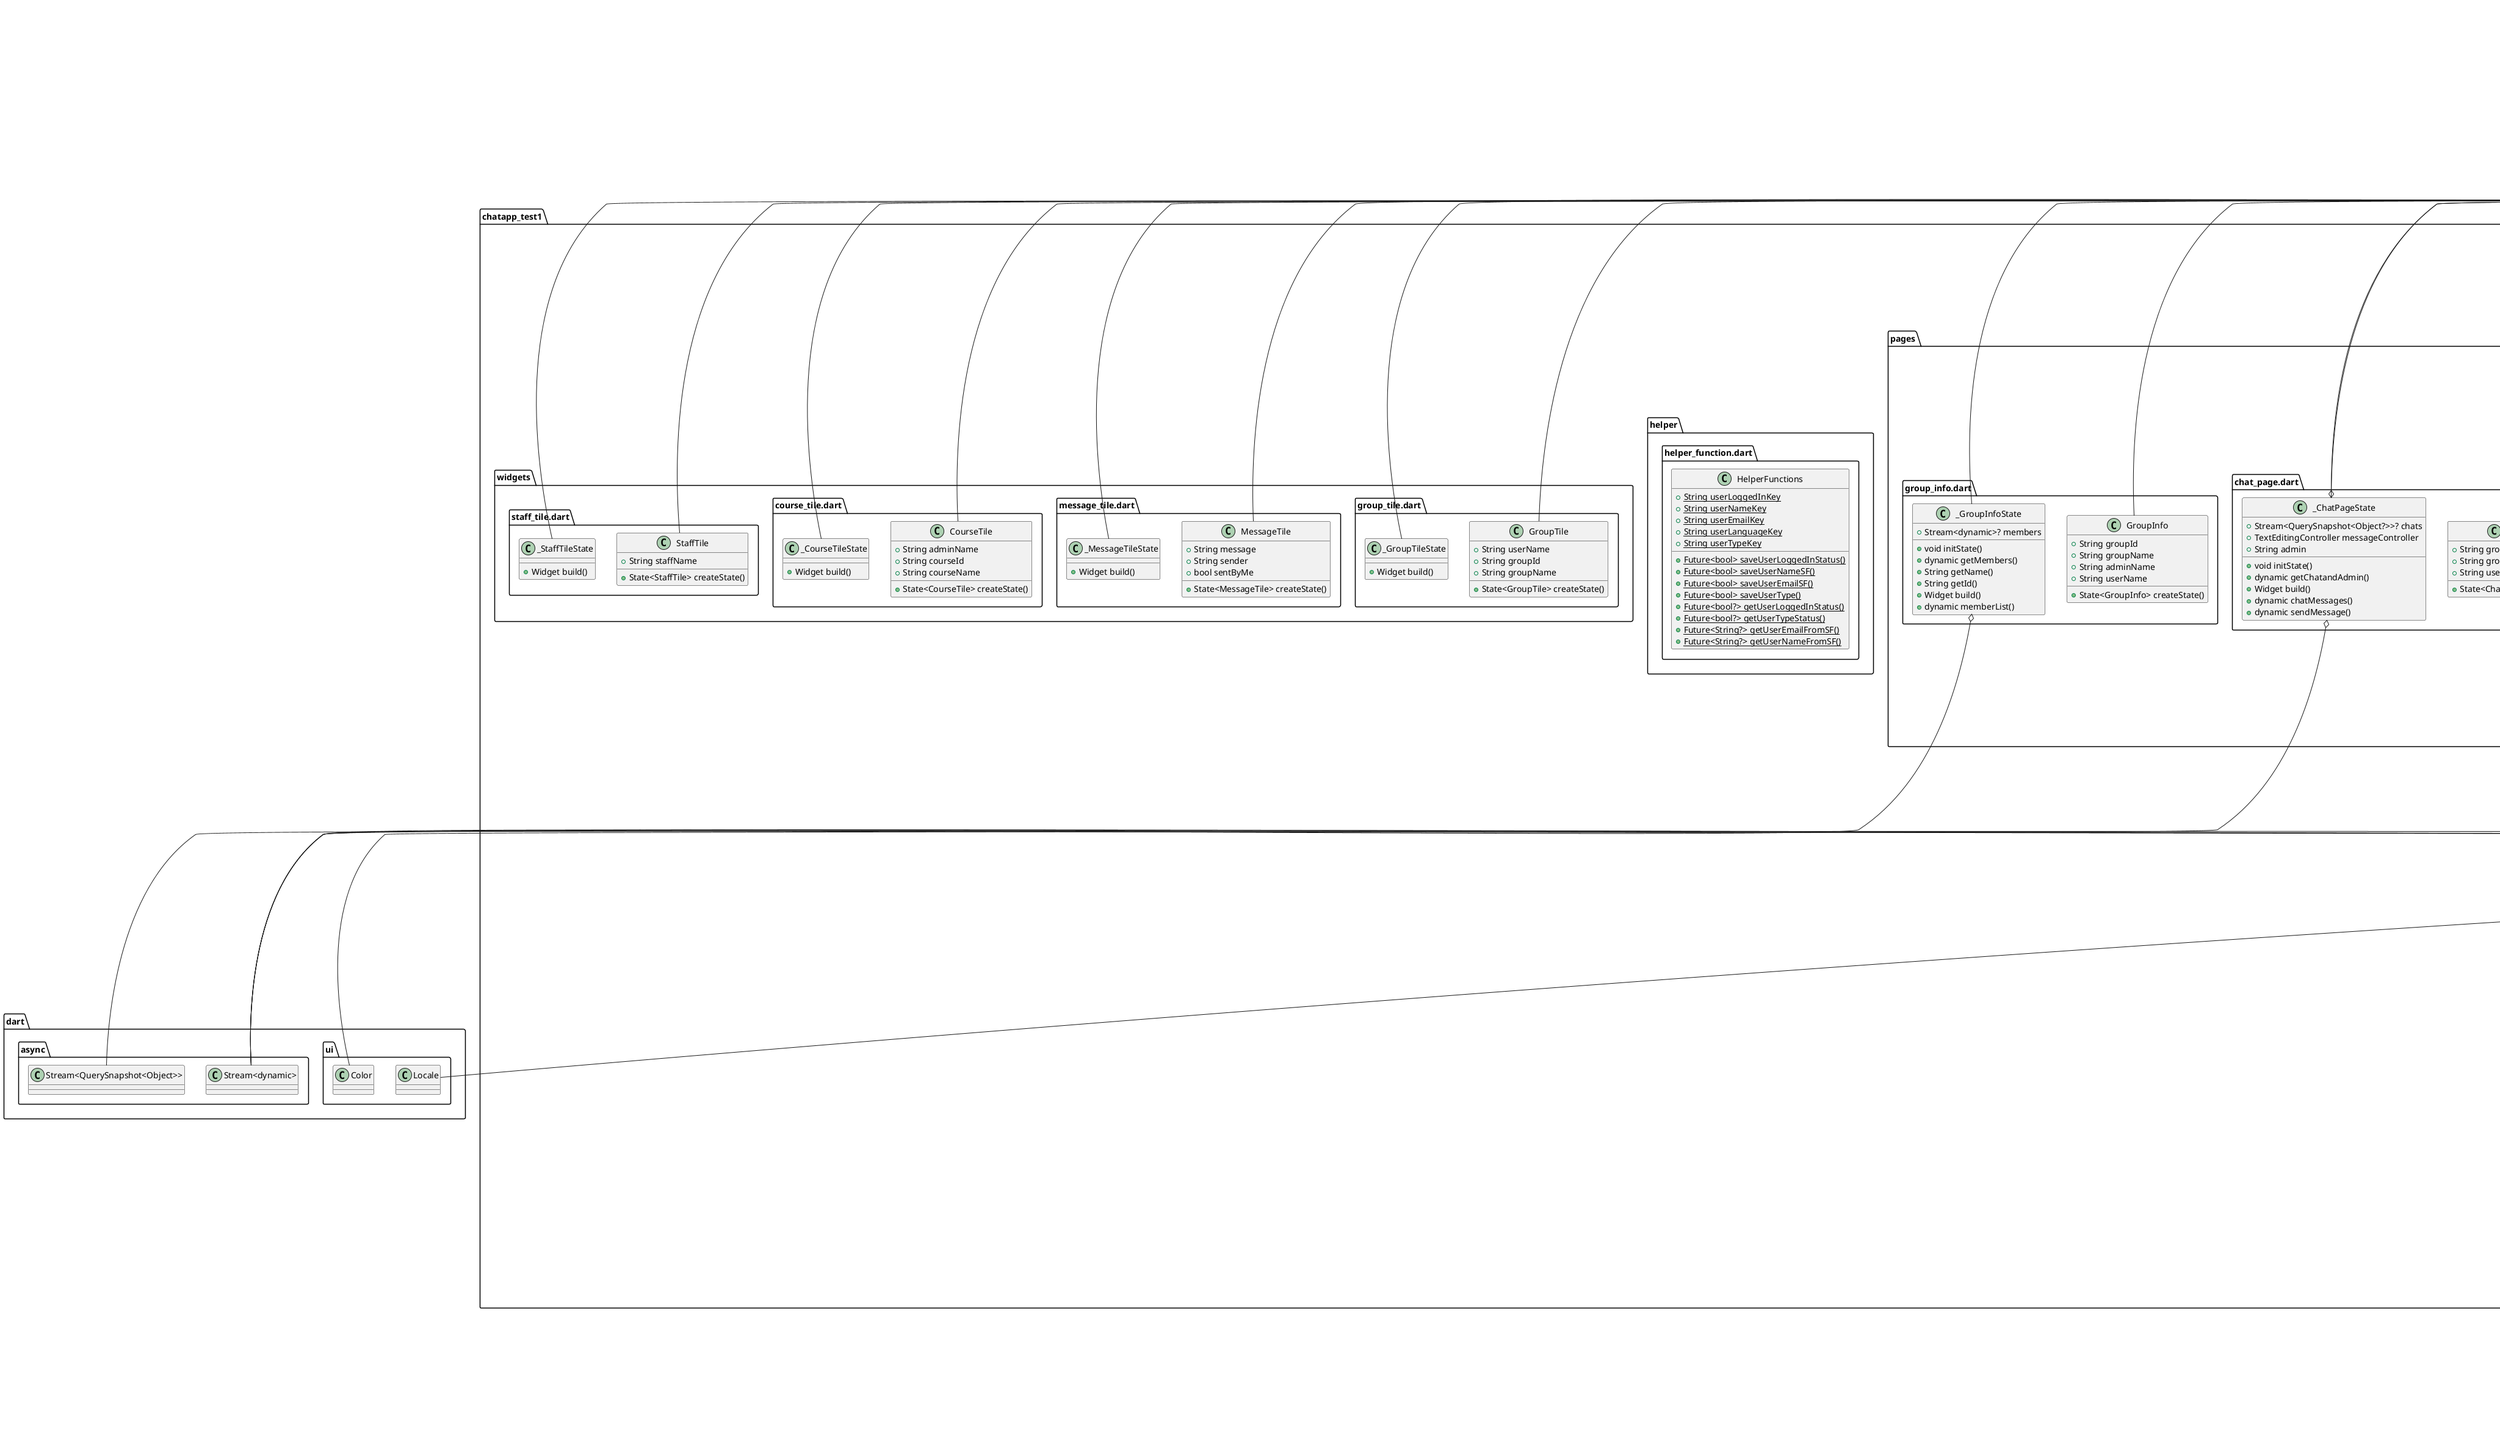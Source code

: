 @startuml
set namespaceSeparator ::

class "chatapp_test1::generated::intl::messages_hi.dart::MessageLookup" {
  +Map<String, dynamic> messages
  +String localeName
  {static} -Map<String, Function> _notInlinedMessages()
}

"intl::message_lookup_by_library.dart::MessageLookupByLibrary" <|-- "chatapp_test1::generated::intl::messages_hi.dart::MessageLookup"

class "chatapp_test1::generated::intl::messages_en.dart::MessageLookup" {
  +Map<String, dynamic> messages
  +String localeName
  {static} -Map<String, Function> _notInlinedMessages()
}

"intl::message_lookup_by_library.dart::MessageLookupByLibrary" <|-- "chatapp_test1::generated::intl::messages_en.dart::MessageLookup"

class "chatapp_test1::generated::l10n.dart::S" {
  {static} -S? _current
  {static} +AppLocalizationDelegate delegate
  {static} +S current
  +String appTitle
  +String loginSlogan
  +String Email
  +String EmailValidation
  +String Password
  +String PasswordValidation
  +String SignIn
  +String DontHaveAccount
  +String RegisterHere
  +String registerSlogan
  +String fullName
  +String nameValidation
  +String register
  +String haveAccount
  +String loginNow
  +String groups
  +String profile
  +String logout
  +String reallyLogout
  +String chooseLanguage
  +String langChanged
  +String language
  +String createAGroup
  +String cancle
  +String groupCreated
  +String create
  +String createGroupDesc
  +String search
  +String searchGroups
  +String groupJoined
  +String groupLeft
  +String joined
  +String joinNow
  +String displayAdmin
  +String groupInfo
  +String exit
  +String exitText
  +String groupTileSubTitle
  {static} +Future<S> load()
  {static} +S of()
  {static} +S? maybeOf()
}

"chatapp_test1::generated::l10n.dart::S" o-- "chatapp_test1::generated::l10n.dart::S"
"chatapp_test1::generated::l10n.dart::S" o-- "chatapp_test1::generated::l10n.dart::AppLocalizationDelegate"

class "chatapp_test1::generated::l10n.dart::AppLocalizationDelegate" {
  +List<Locale> supportedLocales
  +bool isSupported()
  +Future<S> load()
  +bool shouldReload()
  -bool _isSupported()
}

"flutter::src::widgets::localizations.dart::LocalizationsDelegate" <|-- "chatapp_test1::generated::l10n.dart::AppLocalizationDelegate"

class "chatapp_test1::fade_anime.dart::FadeAnimation" {
  +double delay
  +Widget child
  +Widget build()
}

"chatapp_test1::fade_anime.dart::FadeAnimation" o-- "flutter::src::widgets::framework.dart::Widget"
"flutter::src::widgets::framework.dart::StatelessWidget" <|-- "chatapp_test1::fade_anime.dart::FadeAnimation"

class "chatapp_test1::LanguageChangeProvider.dart::LanguageChangeProvider" {
  -Locale _currentLocale
  +Locale currentLocale
  +void changeLocale()
}

"chatapp_test1::LanguageChangeProvider.dart::LanguageChangeProvider" o-- "dart::ui::Locale"
"flutter::src::foundation::change_notifier.dart::ChangeNotifier" <|-- "chatapp_test1::LanguageChangeProvider.dart::LanguageChangeProvider"

class "chatapp_test1::shared::constants.dart::Constants" {
  {static} +String appId
  {static} +String apiKey
  {static} +String messagingSenderId
  {static} +String projectId
  +Color primaryColor
}

"chatapp_test1::shared::constants.dart::Constants" o-- "dart::ui::Color"

class "chatapp_test1::main.dart::MyApp" {
  +State<MyApp> createState()
}

"flutter::src::widgets::framework.dart::StatefulWidget" <|-- "chatapp_test1::main.dart::MyApp"

class "chatapp_test1::main.dart::_MyAppState" {
  -bool _isSignedIn
  -bool _isOrg
  +void initState()
  +dynamic getUserLoggedInStatus()
  +dynamic getUserType()
  +Widget build()
}

"flutter::src::widgets::framework.dart::State" <|-- "chatapp_test1::main.dart::_MyAppState"

class "chatapp_test1::service::database_service.dart::DatabaseService" {
  +String? oid
  +String? uid
  +String? cid
  +String? sid
  +CollectionReference<Object?> orgCollection
  +CollectionReference<Object?> userCollection
  +CollectionReference<Object?> groupCollection
  +CollectionReference<Object?> courseCollection
  +CollectionReference<Object?> staffCollection
  +Future<dynamic> savingUserData()
  +Future<dynamic> gettingUserData()
  +dynamic getUserGroups()
  +Future<dynamic> savingOrgData()
  +Future<dynamic> gettingOrgData()
  +dynamic getOrgCourse()
  +dynamic getOrgStaff()
  +Future<dynamic> savingCourseData()
  +Future<dynamic> gettingCourseData()
  +dynamic getCourseBatch()
  +Future<dynamic> savingStaffData()
  +Future<dynamic> gettingStaffData()
  +dynamic getStaffBatch()
  +Future<dynamic> createGroup()
  +dynamic getChats()
  +Future<dynamic> getGroupAdmin()
  +dynamic getGroupMembers()
  +dynamic searchByName()
  +Future<bool> isUserJoined()
  +Future<dynamic> toggleGroupJoin()
  +dynamic sendMessage()
}

"chatapp_test1::service::database_service.dart::DatabaseService" o-- "cloud_firestore::cloud_firestore.dart::CollectionReference<Object>"

class "chatapp_test1::service::auth_service.dart::AuthService" {
  +FirebaseAuth firebaseAuth
  +Future<dynamic> loginWithUserNameandPassword()
  +Future<dynamic> registerUserWithEmailandPassword()
  +Future<dynamic> registerOrgWithEmailandPassword()
  +Future<dynamic> signOut()
}

"chatapp_test1::service::auth_service.dart::AuthService" o-- "firebase_auth::firebase_auth.dart::FirebaseAuth"

class "chatapp_test1::pages::chat_page.dart::ChatPage" {
  +String groupId
  +String groupName
  +String userName
  +State<ChatPage> createState()
}

"flutter::src::widgets::framework.dart::StatefulWidget" <|-- "chatapp_test1::pages::chat_page.dart::ChatPage"

class "chatapp_test1::pages::chat_page.dart::_ChatPageState" {
  +Stream<QuerySnapshot<Object?>>? chats
  +TextEditingController messageController
  +String admin
  +void initState()
  +dynamic getChatandAdmin()
  +Widget build()
  +dynamic chatMessages()
  +dynamic sendMessage()
}

"chatapp_test1::pages::chat_page.dart::_ChatPageState" o-- "dart::async::Stream<QuerySnapshot<Object>>"
"chatapp_test1::pages::chat_page.dart::_ChatPageState" o-- "flutter::src::widgets::editable_text.dart::TextEditingController"
"flutter::src::widgets::framework.dart::State" <|-- "chatapp_test1::pages::chat_page.dart::_ChatPageState"

class "chatapp_test1::pages::auth::register_page.dart::RegisterPage" {
  +State<RegisterPage> createState()
}

"flutter::src::widgets::framework.dart::StatefulWidget" <|-- "chatapp_test1::pages::auth::register_page.dart::RegisterPage"

class "chatapp_test1::pages::auth::register_page.dart::_RegisterPageState" {
  -bool _isLoading
  +GlobalKey<FormState> formKey
  +String email
  +String password
  +String fullName
  +String orgName
  +AuthService authService
  +Widget build()
  +dynamic register()
}

"chatapp_test1::pages::auth::register_page.dart::_RegisterPageState" o-- "flutter::src::widgets::framework.dart::GlobalKey<FormState>"
"chatapp_test1::pages::auth::register_page.dart::_RegisterPageState" o-- "chatapp_test1::service::auth_service.dart::AuthService"
"flutter::src::widgets::framework.dart::State" <|-- "chatapp_test1::pages::auth::register_page.dart::_RegisterPageState"

class "chatapp_test1::pages::auth::org_login_page.dart::OrgLoginPage" {
  +State<OrgLoginPage> createState()
}

"flutter::src::widgets::framework.dart::StatefulWidget" <|-- "chatapp_test1::pages::auth::org_login_page.dart::OrgLoginPage"

class "chatapp_test1::pages::auth::org_login_page.dart::_OrgLoginPageState" {
  +GlobalKey<FormState> formKey
  +String email
  +String password
  -bool _isLoading
  +AuthService authService
  +List<dynamic> locale
  +Widget build()
  +dynamic login()
}

"chatapp_test1::pages::auth::org_login_page.dart::_OrgLoginPageState" o-- "flutter::src::widgets::framework.dart::GlobalKey<FormState>"
"chatapp_test1::pages::auth::org_login_page.dart::_OrgLoginPageState" o-- "chatapp_test1::service::auth_service.dart::AuthService"
"flutter::src::widgets::framework.dart::State" <|-- "chatapp_test1::pages::auth::org_login_page.dart::_OrgLoginPageState"

class "chatapp_test1::pages::auth::org_register_page.dart::OrgRegisterPage" {
  +State<OrgRegisterPage> createState()
}

"flutter::src::widgets::framework.dart::StatefulWidget" <|-- "chatapp_test1::pages::auth::org_register_page.dart::OrgRegisterPage"

class "chatapp_test1::pages::auth::org_register_page.dart::_OrgRegisterPageState" {
  -bool _isLoading
  +GlobalKey<FormState> formKey
  +String email
  +String password
  +String fullName
  +String orgName
  +AuthService authService
  +Widget build()
  +dynamic register()
}

"chatapp_test1::pages::auth::org_register_page.dart::_OrgRegisterPageState" o-- "flutter::src::widgets::framework.dart::GlobalKey<FormState>"
"chatapp_test1::pages::auth::org_register_page.dart::_OrgRegisterPageState" o-- "chatapp_test1::service::auth_service.dart::AuthService"
"flutter::src::widgets::framework.dart::State" <|-- "chatapp_test1::pages::auth::org_register_page.dart::_OrgRegisterPageState"

class "chatapp_test1::pages::auth::login_page.dart::LoginPage" {
  +State<LoginPage> createState()
}

"flutter::src::widgets::framework.dart::StatefulWidget" <|-- "chatapp_test1::pages::auth::login_page.dart::LoginPage"

class "chatapp_test1::pages::auth::login_page.dart::_LoginPageState" {
  +GlobalKey<FormState> formKey
  +String email
  +String password
  -bool _isLoading
  +AuthService authService
  +List<dynamic> locale
  +Widget build()
  +dynamic login()
}

"chatapp_test1::pages::auth::login_page.dart::_LoginPageState" o-- "flutter::src::widgets::framework.dart::GlobalKey<FormState>"
"chatapp_test1::pages::auth::login_page.dart::_LoginPageState" o-- "chatapp_test1::service::auth_service.dart::AuthService"
"flutter::src::widgets::framework.dart::State" <|-- "chatapp_test1::pages::auth::login_page.dart::_LoginPageState"

class "chatapp_test1::pages::group_info.dart::GroupInfo" {
  +String groupId
  +String groupName
  +String adminName
  +String userName
  +State<GroupInfo> createState()
}

"flutter::src::widgets::framework.dart::StatefulWidget" <|-- "chatapp_test1::pages::group_info.dart::GroupInfo"

class "chatapp_test1::pages::group_info.dart::_GroupInfoState" {
  +Stream<dynamic>? members
  +void initState()
  +dynamic getMembers()
  +String getName()
  +String getId()
  +Widget build()
  +dynamic memberList()
}

"chatapp_test1::pages::group_info.dart::_GroupInfoState" o-- "dart::async::Stream<dynamic>"
"flutter::src::widgets::framework.dart::State" <|-- "chatapp_test1::pages::group_info.dart::_GroupInfoState"

class "chatapp_test1::pages::org_pages::org_profile_page.dart::OrgProfilePage" {
  +String userName
  +String email
  +State<OrgProfilePage> createState()
}

"flutter::src::widgets::framework.dart::StatefulWidget" <|-- "chatapp_test1::pages::org_pages::org_profile_page.dart::OrgProfilePage"

class "chatapp_test1::pages::org_pages::org_profile_page.dart::_OrgProfilePageState" {
  +AuthService authService
  +List<dynamic> locale
  +Widget build()
}

"chatapp_test1::pages::org_pages::org_profile_page.dart::_OrgProfilePageState" o-- "chatapp_test1::service::auth_service.dart::AuthService"
"flutter::src::widgets::framework.dart::State" <|-- "chatapp_test1::pages::org_pages::org_profile_page.dart::_OrgProfilePageState"

class "chatapp_test1::pages::org_pages::batch_page.dart::BatchPage" {
  +State<BatchPage> createState()
}

"flutter::src::widgets::framework.dart::StatefulWidget" <|-- "chatapp_test1::pages::org_pages::batch_page.dart::BatchPage"

class "chatapp_test1::pages::org_pages::batch_page.dart::_BatchPageState" {
  +Widget build()
}

"flutter::src::widgets::framework.dart::State" <|-- "chatapp_test1::pages::org_pages::batch_page.dart::_BatchPageState"

class "chatapp_test1::pages::org_pages::course_page.dart::CoursePage" {
  +State<CoursePage> createState()
}

"flutter::src::widgets::framework.dart::StatefulWidget" <|-- "chatapp_test1::pages::org_pages::course_page.dart::CoursePage"

class "chatapp_test1::pages::org_pages::course_page.dart::_CoursePageState" {
  +String userName
  +String email
  +AuthService authService
  +Stream<dynamic>? groups
  +Stream<dynamic>? courses
  -bool _isLoading
  +String groupName
  +String orgName
  +String courseName
  +List<dynamic> locale
  +void initState()
  +String getId()
  +String getName()
  +dynamic gettingUserData()
  +Widget build()
  +dynamic popUpDialog()
  +dynamic courseList()
  +dynamic noGroupWidget()
}

"chatapp_test1::pages::org_pages::course_page.dart::_CoursePageState" o-- "chatapp_test1::service::auth_service.dart::AuthService"
"chatapp_test1::pages::org_pages::course_page.dart::_CoursePageState" o-- "dart::async::Stream<dynamic>"
"flutter::src::widgets::framework.dart::State" <|-- "chatapp_test1::pages::org_pages::course_page.dart::_CoursePageState"

class "chatapp_test1::pages::org_pages::staff_page.dart::StaffPage" {
  +State<StaffPage> createState()
}

"flutter::src::widgets::framework.dart::StatefulWidget" <|-- "chatapp_test1::pages::org_pages::staff_page.dart::StaffPage"

class "chatapp_test1::pages::org_pages::staff_page.dart::_StaffPageState" {
  +String userName
  +String email
  +AuthService authService
  +Stream<dynamic>? groups
  +Stream<dynamic>? staffs
  -bool _isLoading
  +String groupName
  +String orgName
  +String courseName
  +String staffName
  +GlobalKey<FormState> formKey
  +String staffEmail
  +String staffPassword
  +List<dynamic> locale
  +void initState()
  +String getId()
  +String getName()
  +dynamic gettingUserData()
  +Widget build()
  +dynamic popUpDialog()
  +dynamic register()
  +dynamic staffList()
  +dynamic noGroupWidget()
}

"chatapp_test1::pages::org_pages::staff_page.dart::_StaffPageState" o-- "chatapp_test1::service::auth_service.dart::AuthService"
"chatapp_test1::pages::org_pages::staff_page.dart::_StaffPageState" o-- "dart::async::Stream<dynamic>"
"chatapp_test1::pages::org_pages::staff_page.dart::_StaffPageState" o-- "flutter::src::widgets::framework.dart::GlobalKey<FormState>"
"flutter::src::widgets::framework.dart::State" <|-- "chatapp_test1::pages::org_pages::staff_page.dart::_StaffPageState"

class "chatapp_test1::pages::home_page.dart::HomePage" {
  +State<HomePage> createState()
}

"flutter::src::widgets::framework.dart::StatefulWidget" <|-- "chatapp_test1::pages::home_page.dart::HomePage"

class "chatapp_test1::pages::home_page.dart::_HomePageState" {
  +String userName
  +String email
  +AuthService authService
  +Stream<dynamic>? groups
  -bool _isLoading
  +String groupName
  +List<dynamic> locale
  +void initState()
  +String getId()
  +String getName()
  +dynamic gettingUserData()
  +Widget build()
  +dynamic popUpDialog()
  +dynamic groupList()
  +dynamic noGroupWidget()
}

"chatapp_test1::pages::home_page.dart::_HomePageState" o-- "chatapp_test1::service::auth_service.dart::AuthService"
"chatapp_test1::pages::home_page.dart::_HomePageState" o-- "dart::async::Stream<dynamic>"
"flutter::src::widgets::framework.dart::State" <|-- "chatapp_test1::pages::home_page.dart::_HomePageState"

class "chatapp_test1::pages::search_page.dart::SearchPage" {
  +State<SearchPage> createState()
}

"flutter::src::widgets::framework.dart::StatefulWidget" <|-- "chatapp_test1::pages::search_page.dart::SearchPage"

class "chatapp_test1::pages::search_page.dart::_SearchPageState" {
  +TextEditingController searchController
  +bool isLoading
  +QuerySnapshot<Object?>? searchSnapshot
  +bool hasUserSearched
  +String userName
  +bool isJoined
  +User? user
  +void initState()
  +dynamic getCurrentUserIdandName()
  +String getName()
  +String getId()
  +Widget build()
  +dynamic initiateSearchMethod()
  +dynamic groupList()
  +dynamic joinedOrNot()
  +Widget groupTile()
}

"chatapp_test1::pages::search_page.dart::_SearchPageState" o-- "flutter::src::widgets::editable_text.dart::TextEditingController"
"chatapp_test1::pages::search_page.dart::_SearchPageState" o-- "cloud_firestore::cloud_firestore.dart::QuerySnapshot<Object>"
"chatapp_test1::pages::search_page.dart::_SearchPageState" o-- "firebase_auth::firebase_auth.dart::User"
"flutter::src::widgets::framework.dart::State" <|-- "chatapp_test1::pages::search_page.dart::_SearchPageState"

class "chatapp_test1::pages::profile_page.dart::ProfilePage" {
  +String userName
  +String email
  +State<ProfilePage> createState()
}

"flutter::src::widgets::framework.dart::StatefulWidget" <|-- "chatapp_test1::pages::profile_page.dart::ProfilePage"

class "chatapp_test1::pages::profile_page.dart::_ProfilePageState" {
  +AuthService authService
  +List<dynamic> locale
  +Widget build()
}

"chatapp_test1::pages::profile_page.dart::_ProfilePageState" o-- "chatapp_test1::service::auth_service.dart::AuthService"
"flutter::src::widgets::framework.dart::State" <|-- "chatapp_test1::pages::profile_page.dart::_ProfilePageState"

class "chatapp_test1::helper::helper_function.dart::HelperFunctions" {
  {static} +String userLoggedInKey
  {static} +String userNameKey
  {static} +String userEmailKey
  {static} +String userLanguageKey
  {static} +String userTypeKey
  {static} +Future<bool> saveUserLoggedInStatus()
  {static} +Future<bool> saveUserNameSF()
  {static} +Future<bool> saveUserEmailSF()
  {static} +Future<bool> saveUserType()
  {static} +Future<bool?> getUserLoggedInStatus()
  {static} +Future<bool?> getUserTypeStatus()
  {static} +Future<String?> getUserEmailFromSF()
  {static} +Future<String?> getUserNameFromSF()
}

class "chatapp_test1::widgets::group_tile.dart::GroupTile" {
  +String userName
  +String groupId
  +String groupName
  +State<GroupTile> createState()
}

"flutter::src::widgets::framework.dart::StatefulWidget" <|-- "chatapp_test1::widgets::group_tile.dart::GroupTile"

class "chatapp_test1::widgets::group_tile.dart::_GroupTileState" {
  +Widget build()
}

"flutter::src::widgets::framework.dart::State" <|-- "chatapp_test1::widgets::group_tile.dart::_GroupTileState"

class "chatapp_test1::widgets::message_tile.dart::MessageTile" {
  +String message
  +String sender
  +bool sentByMe
  +State<MessageTile> createState()
}

"flutter::src::widgets::framework.dart::StatefulWidget" <|-- "chatapp_test1::widgets::message_tile.dart::MessageTile"

class "chatapp_test1::widgets::message_tile.dart::_MessageTileState" {
  +Widget build()
}

"flutter::src::widgets::framework.dart::State" <|-- "chatapp_test1::widgets::message_tile.dart::_MessageTileState"

class "chatapp_test1::widgets::course_tile.dart::CourseTile" {
  +String adminName
  +String courseId
  +String courseName
  +State<CourseTile> createState()
}

"flutter::src::widgets::framework.dart::StatefulWidget" <|-- "chatapp_test1::widgets::course_tile.dart::CourseTile"

class "chatapp_test1::widgets::course_tile.dart::_CourseTileState" {
  +Widget build()
}

"flutter::src::widgets::framework.dart::State" <|-- "chatapp_test1::widgets::course_tile.dart::_CourseTileState"

class "chatapp_test1::widgets::staff_tile.dart::StaffTile" {
  +String staffName
  +State<StaffTile> createState()
}

"flutter::src::widgets::framework.dart::StatefulWidget" <|-- "chatapp_test1::widgets::staff_tile.dart::StaffTile"

class "chatapp_test1::widgets::staff_tile.dart::_StaffTileState" {
  +Widget build()
}

"flutter::src::widgets::framework.dart::State" <|-- "chatapp_test1::widgets::staff_tile.dart::_StaffTileState"


@enduml